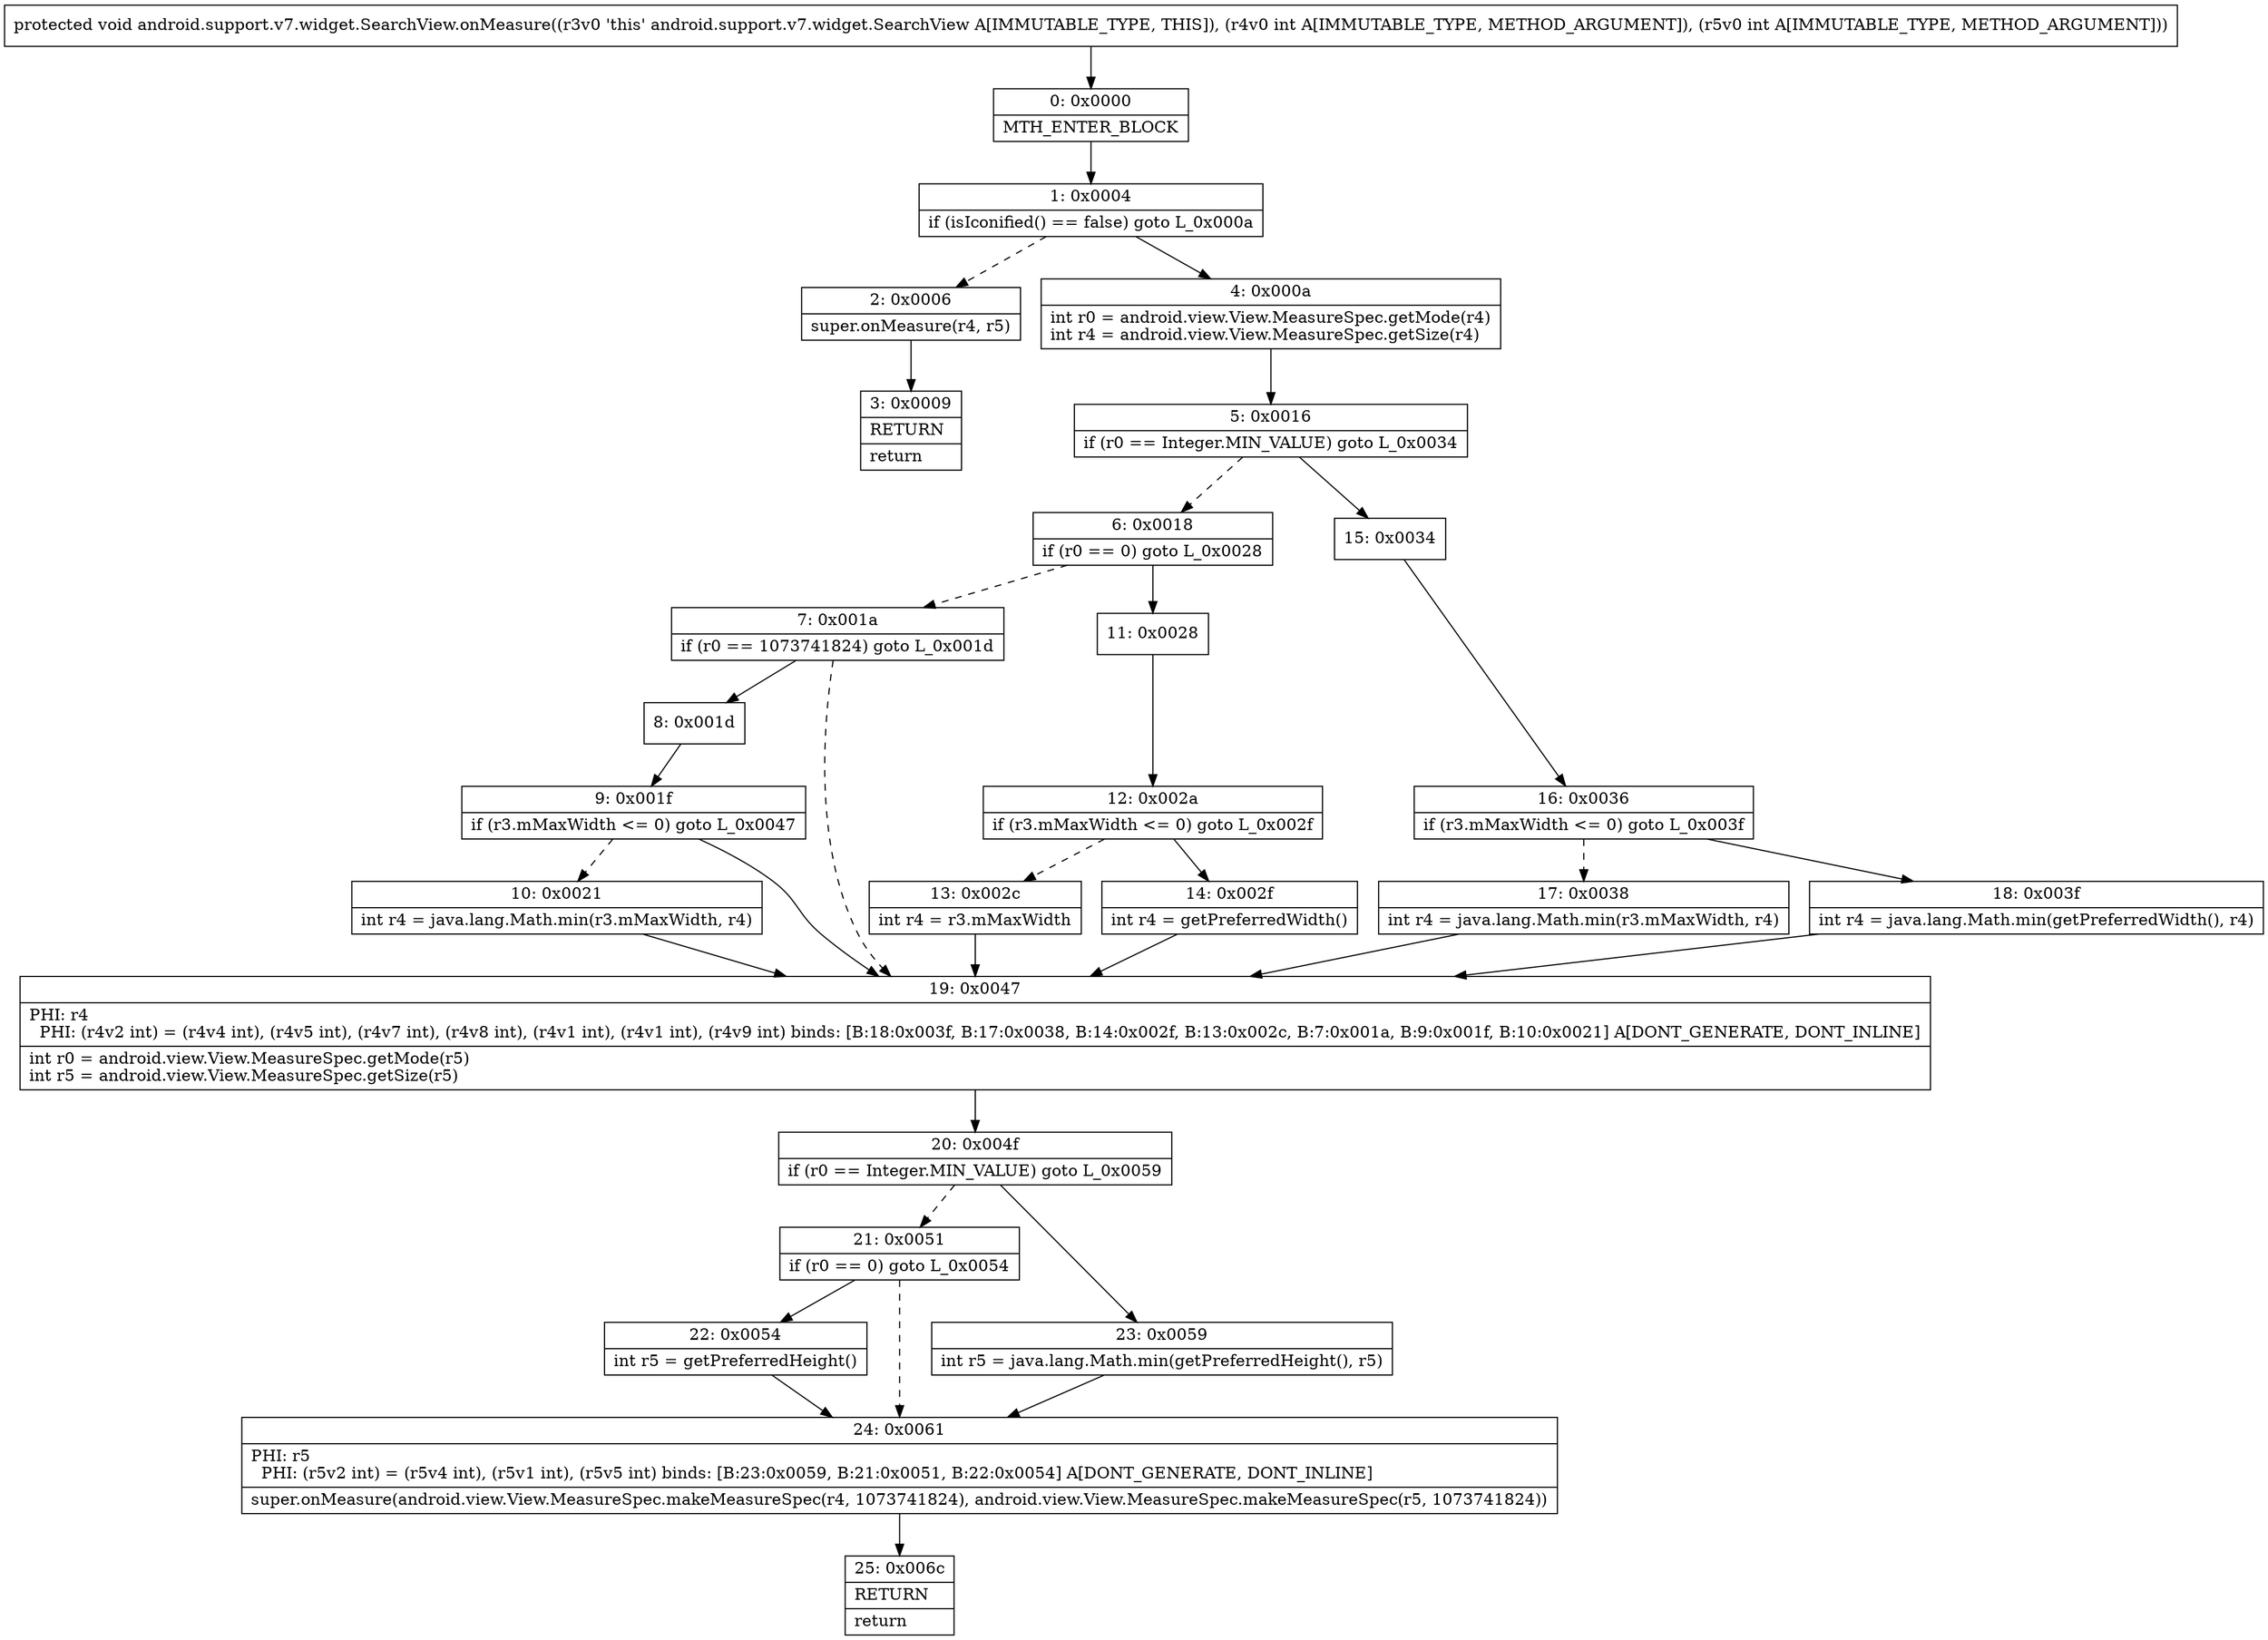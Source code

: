 digraph "CFG forandroid.support.v7.widget.SearchView.onMeasure(II)V" {
Node_0 [shape=record,label="{0\:\ 0x0000|MTH_ENTER_BLOCK\l}"];
Node_1 [shape=record,label="{1\:\ 0x0004|if (isIconified() == false) goto L_0x000a\l}"];
Node_2 [shape=record,label="{2\:\ 0x0006|super.onMeasure(r4, r5)\l}"];
Node_3 [shape=record,label="{3\:\ 0x0009|RETURN\l|return\l}"];
Node_4 [shape=record,label="{4\:\ 0x000a|int r0 = android.view.View.MeasureSpec.getMode(r4)\lint r4 = android.view.View.MeasureSpec.getSize(r4)\l}"];
Node_5 [shape=record,label="{5\:\ 0x0016|if (r0 == Integer.MIN_VALUE) goto L_0x0034\l}"];
Node_6 [shape=record,label="{6\:\ 0x0018|if (r0 == 0) goto L_0x0028\l}"];
Node_7 [shape=record,label="{7\:\ 0x001a|if (r0 == 1073741824) goto L_0x001d\l}"];
Node_8 [shape=record,label="{8\:\ 0x001d}"];
Node_9 [shape=record,label="{9\:\ 0x001f|if (r3.mMaxWidth \<= 0) goto L_0x0047\l}"];
Node_10 [shape=record,label="{10\:\ 0x0021|int r4 = java.lang.Math.min(r3.mMaxWidth, r4)\l}"];
Node_11 [shape=record,label="{11\:\ 0x0028}"];
Node_12 [shape=record,label="{12\:\ 0x002a|if (r3.mMaxWidth \<= 0) goto L_0x002f\l}"];
Node_13 [shape=record,label="{13\:\ 0x002c|int r4 = r3.mMaxWidth\l}"];
Node_14 [shape=record,label="{14\:\ 0x002f|int r4 = getPreferredWidth()\l}"];
Node_15 [shape=record,label="{15\:\ 0x0034}"];
Node_16 [shape=record,label="{16\:\ 0x0036|if (r3.mMaxWidth \<= 0) goto L_0x003f\l}"];
Node_17 [shape=record,label="{17\:\ 0x0038|int r4 = java.lang.Math.min(r3.mMaxWidth, r4)\l}"];
Node_18 [shape=record,label="{18\:\ 0x003f|int r4 = java.lang.Math.min(getPreferredWidth(), r4)\l}"];
Node_19 [shape=record,label="{19\:\ 0x0047|PHI: r4 \l  PHI: (r4v2 int) = (r4v4 int), (r4v5 int), (r4v7 int), (r4v8 int), (r4v1 int), (r4v1 int), (r4v9 int) binds: [B:18:0x003f, B:17:0x0038, B:14:0x002f, B:13:0x002c, B:7:0x001a, B:9:0x001f, B:10:0x0021] A[DONT_GENERATE, DONT_INLINE]\l|int r0 = android.view.View.MeasureSpec.getMode(r5)\lint r5 = android.view.View.MeasureSpec.getSize(r5)\l}"];
Node_20 [shape=record,label="{20\:\ 0x004f|if (r0 == Integer.MIN_VALUE) goto L_0x0059\l}"];
Node_21 [shape=record,label="{21\:\ 0x0051|if (r0 == 0) goto L_0x0054\l}"];
Node_22 [shape=record,label="{22\:\ 0x0054|int r5 = getPreferredHeight()\l}"];
Node_23 [shape=record,label="{23\:\ 0x0059|int r5 = java.lang.Math.min(getPreferredHeight(), r5)\l}"];
Node_24 [shape=record,label="{24\:\ 0x0061|PHI: r5 \l  PHI: (r5v2 int) = (r5v4 int), (r5v1 int), (r5v5 int) binds: [B:23:0x0059, B:21:0x0051, B:22:0x0054] A[DONT_GENERATE, DONT_INLINE]\l|super.onMeasure(android.view.View.MeasureSpec.makeMeasureSpec(r4, 1073741824), android.view.View.MeasureSpec.makeMeasureSpec(r5, 1073741824))\l}"];
Node_25 [shape=record,label="{25\:\ 0x006c|RETURN\l|return\l}"];
MethodNode[shape=record,label="{protected void android.support.v7.widget.SearchView.onMeasure((r3v0 'this' android.support.v7.widget.SearchView A[IMMUTABLE_TYPE, THIS]), (r4v0 int A[IMMUTABLE_TYPE, METHOD_ARGUMENT]), (r5v0 int A[IMMUTABLE_TYPE, METHOD_ARGUMENT])) }"];
MethodNode -> Node_0;
Node_0 -> Node_1;
Node_1 -> Node_2[style=dashed];
Node_1 -> Node_4;
Node_2 -> Node_3;
Node_4 -> Node_5;
Node_5 -> Node_6[style=dashed];
Node_5 -> Node_15;
Node_6 -> Node_7[style=dashed];
Node_6 -> Node_11;
Node_7 -> Node_8;
Node_7 -> Node_19[style=dashed];
Node_8 -> Node_9;
Node_9 -> Node_10[style=dashed];
Node_9 -> Node_19;
Node_10 -> Node_19;
Node_11 -> Node_12;
Node_12 -> Node_13[style=dashed];
Node_12 -> Node_14;
Node_13 -> Node_19;
Node_14 -> Node_19;
Node_15 -> Node_16;
Node_16 -> Node_17[style=dashed];
Node_16 -> Node_18;
Node_17 -> Node_19;
Node_18 -> Node_19;
Node_19 -> Node_20;
Node_20 -> Node_21[style=dashed];
Node_20 -> Node_23;
Node_21 -> Node_22;
Node_21 -> Node_24[style=dashed];
Node_22 -> Node_24;
Node_23 -> Node_24;
Node_24 -> Node_25;
}

